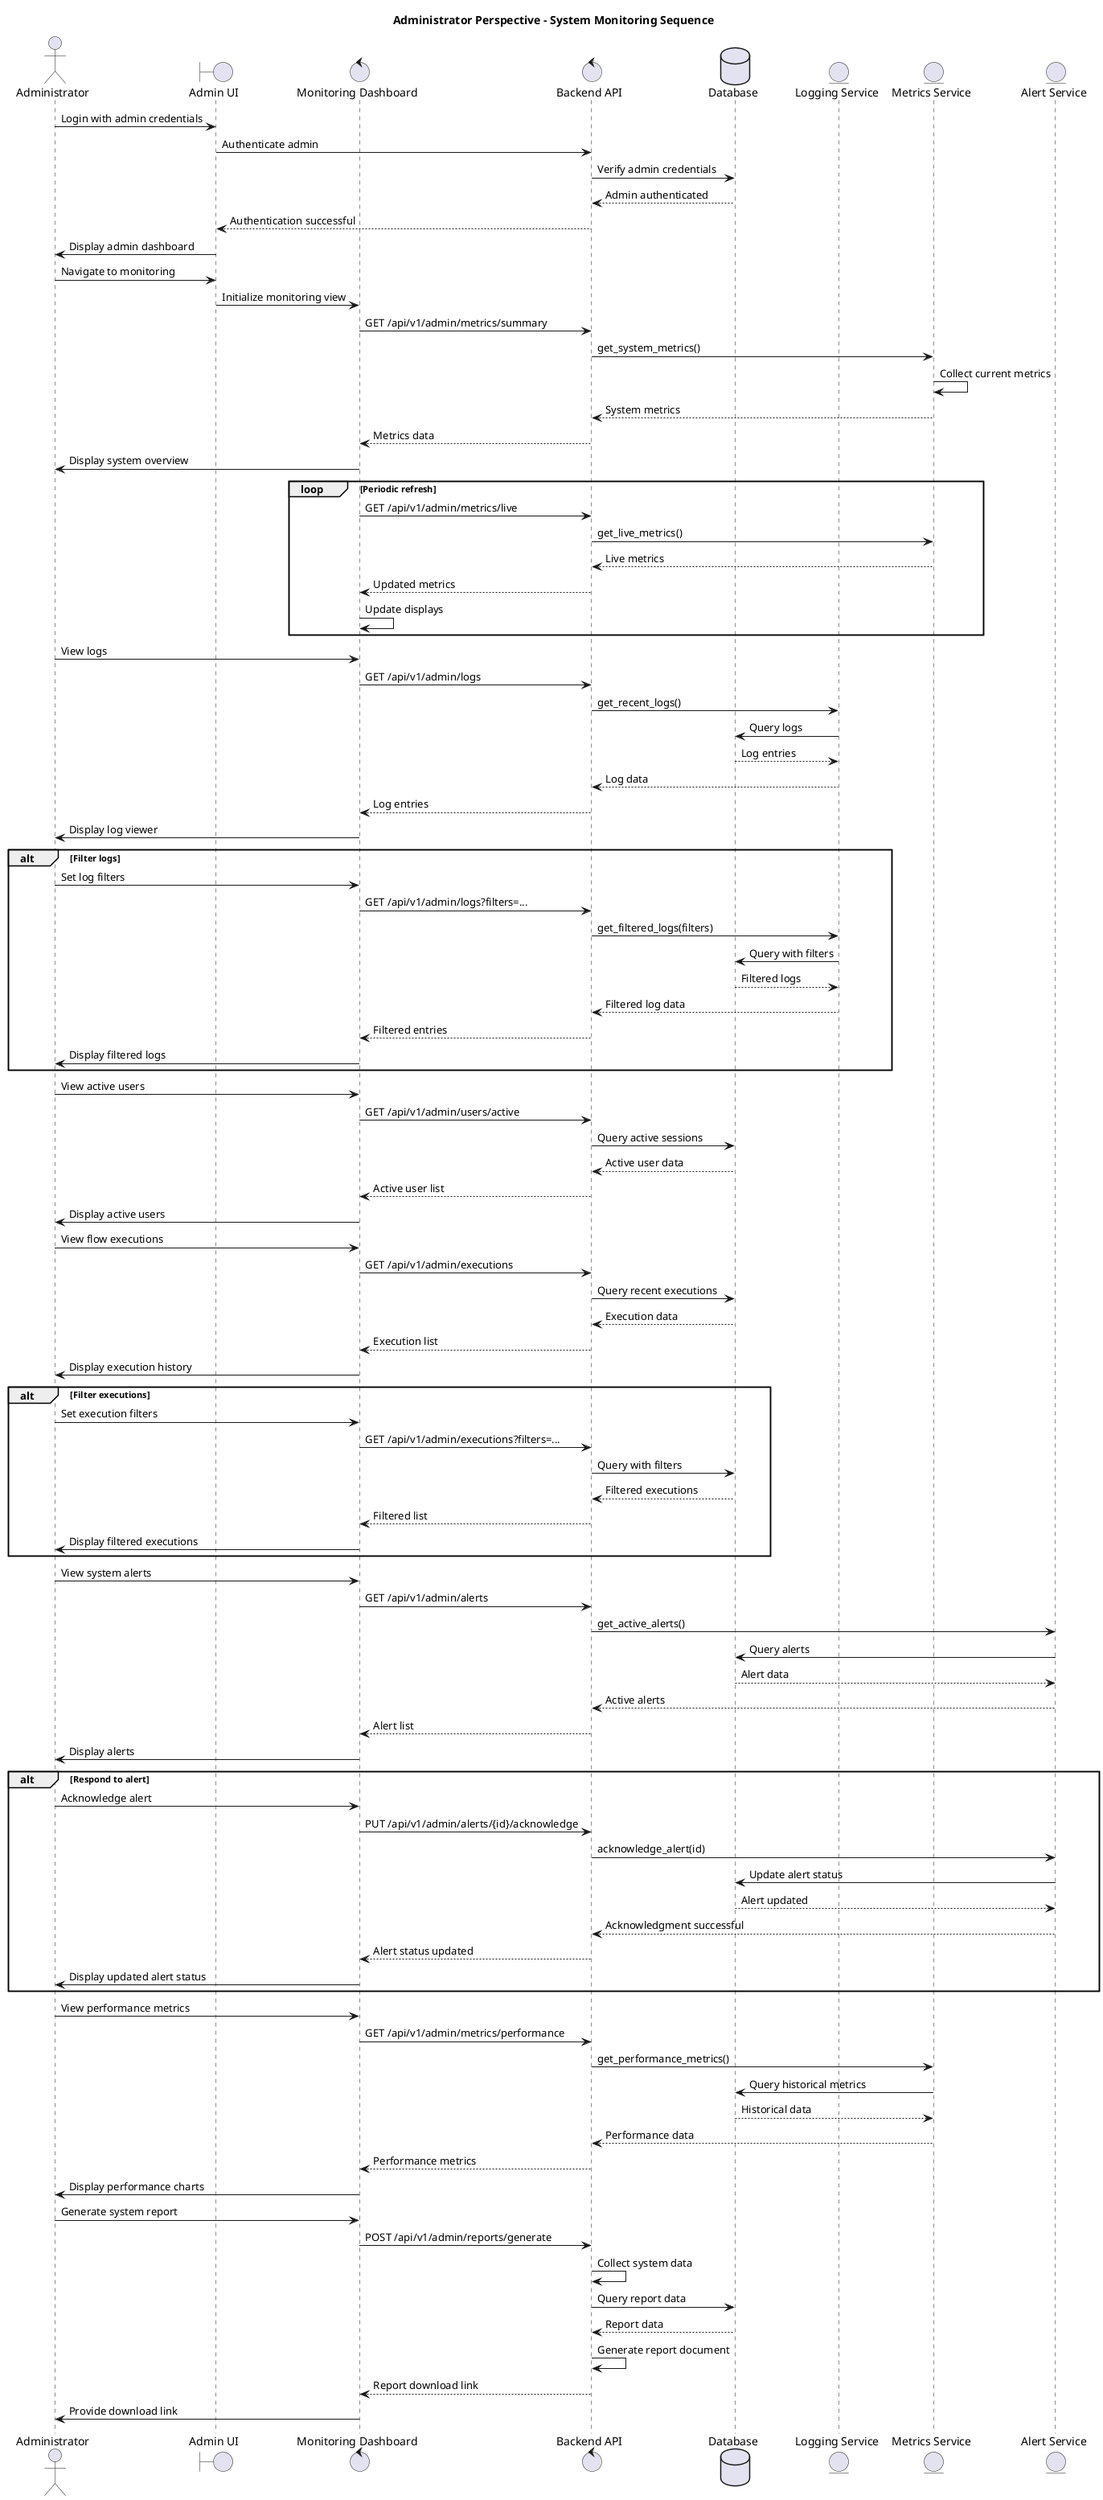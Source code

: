 @startuml Admin_Monitoring
title Administrator Perspective - System Monitoring Sequence

actor "Administrator" as Admin
boundary "Admin UI" as AdminUI
control "Monitoring Dashboard" as Dashboard
control "Backend API" as API
database "Database" as DB
entity "Logging Service" as Logging
entity "Metrics Service" as Metrics
entity "Alert Service" as Alerts

Admin -> AdminUI: Login with admin credentials
AdminUI -> API: Authenticate admin
API -> DB: Verify admin credentials
DB --> API: Admin authenticated
API --> AdminUI: Authentication successful
AdminUI -> Admin: Display admin dashboard

Admin -> AdminUI: Navigate to monitoring
AdminUI -> Dashboard: Initialize monitoring view
Dashboard -> API: GET /api/v1/admin/metrics/summary
API -> Metrics: get_system_metrics()
Metrics -> Metrics: Collect current metrics
Metrics --> API: System metrics
API --> Dashboard: Metrics data
Dashboard -> Admin: Display system overview

loop Periodic refresh
    Dashboard -> API: GET /api/v1/admin/metrics/live
    API -> Metrics: get_live_metrics()
    Metrics --> API: Live metrics
    API --> Dashboard: Updated metrics
    Dashboard -> Dashboard: Update displays
end

Admin -> Dashboard: View logs
Dashboard -> API: GET /api/v1/admin/logs
API -> Logging: get_recent_logs()
Logging -> DB: Query logs
DB --> Logging: Log entries
Logging --> API: Log data
API --> Dashboard: Log entries
Dashboard -> Admin: Display log viewer

alt Filter logs
    Admin -> Dashboard: Set log filters
    Dashboard -> API: GET /api/v1/admin/logs?filters=...
    API -> Logging: get_filtered_logs(filters)
    Logging -> DB: Query with filters
    DB --> Logging: Filtered logs
    Logging --> API: Filtered log data
    API --> Dashboard: Filtered entries
    Dashboard -> Admin: Display filtered logs
end

Admin -> Dashboard: View active users
Dashboard -> API: GET /api/v1/admin/users/active
API -> DB: Query active sessions
DB --> API: Active user data
API --> Dashboard: Active user list
Dashboard -> Admin: Display active users

Admin -> Dashboard: View flow executions
Dashboard -> API: GET /api/v1/admin/executions
API -> DB: Query recent executions
DB --> API: Execution data
API --> Dashboard: Execution list
Dashboard -> Admin: Display execution history

alt Filter executions
    Admin -> Dashboard: Set execution filters
    Dashboard -> API: GET /api/v1/admin/executions?filters=...
    API -> DB: Query with filters
    DB --> API: Filtered executions
    API --> Dashboard: Filtered list
    Dashboard -> Admin: Display filtered executions
end

Admin -> Dashboard: View system alerts
Dashboard -> API: GET /api/v1/admin/alerts
API -> Alerts: get_active_alerts()
Alerts -> DB: Query alerts
DB --> Alerts: Alert data
Alerts --> API: Active alerts
API --> Dashboard: Alert list
Dashboard -> Admin: Display alerts

alt Respond to alert
    Admin -> Dashboard: Acknowledge alert
    Dashboard -> API: PUT /api/v1/admin/alerts/{id}/acknowledge
    API -> Alerts: acknowledge_alert(id)
    Alerts -> DB: Update alert status
    DB --> Alerts: Alert updated
    Alerts --> API: Acknowledgment successful
    API --> Dashboard: Alert status updated
    Dashboard -> Admin: Display updated alert status
end

Admin -> Dashboard: View performance metrics
Dashboard -> API: GET /api/v1/admin/metrics/performance
API -> Metrics: get_performance_metrics()
Metrics -> DB: Query historical metrics
DB --> Metrics: Historical data
Metrics --> API: Performance data
API --> Dashboard: Performance metrics
Dashboard -> Admin: Display performance charts

Admin -> Dashboard: Generate system report
Dashboard -> API: POST /api/v1/admin/reports/generate
API -> API: Collect system data
API -> DB: Query report data
DB --> API: Report data
API -> API: Generate report document
API --> Dashboard: Report download link
Dashboard -> Admin: Provide download link

@enduml